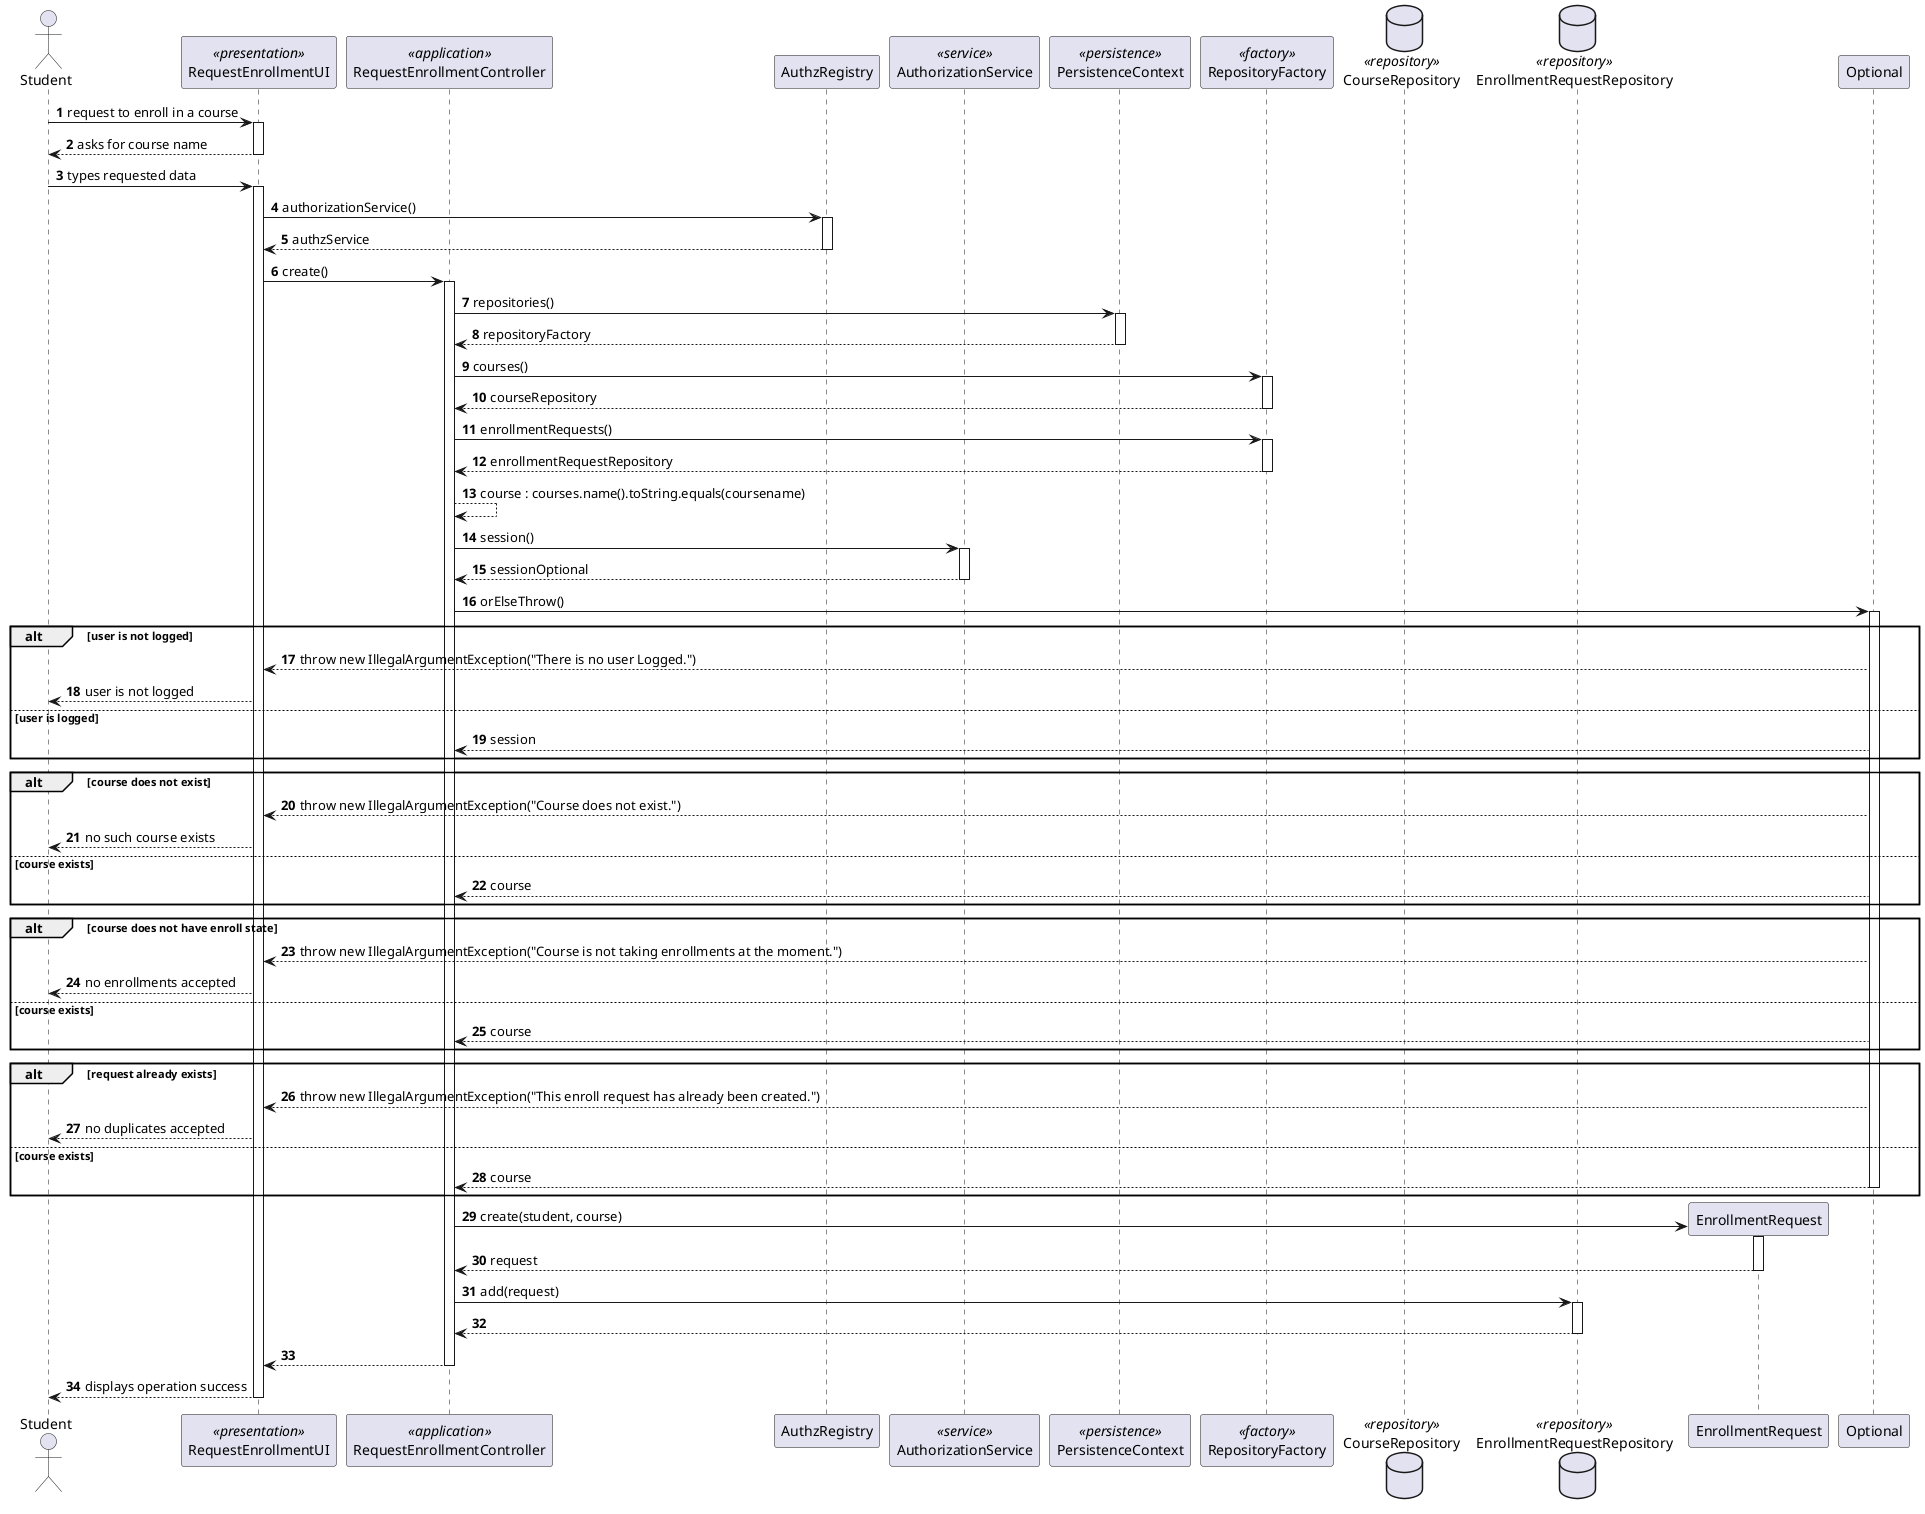 @startuml
autonumber

actor Student as student
participant RequestEnrollmentUI as ui <<presentation>>
participant RequestEnrollmentController as ctrl <<application>>
participant AuthzRegistry as registry
participant AuthorizationService as authz <<service>>
participant PersistenceContext as pers <<persistence>>
participant RepositoryFactory as repoFactory <<factory>>
database CourseRepository as courseRepo <<repository>>
database EnrollmentRequestRepository as requestRepo <<repository>>
participant EnrollmentRequest as enrollmentRequest
participant Optional as opt

student -> ui: request to enroll in a course
activate ui
ui --> student: asks for course name
deactivate ui

student -> ui: types requested data
activate ui

ui -> registry: authorizationService()
activate registry
registry --> ui: authzService
deactivate registry
ui -> ctrl: create()
activate ctrl
ctrl -> pers: repositories()
activate pers
pers --> ctrl: repositoryFactory
deactivate pers
ctrl -> repoFactory: courses()
activate repoFactory
repoFactory --> ctrl: courseRepository
deactivate repoFactory

ctrl -> repoFactory: enrollmentRequests()
activate repoFactory
repoFactory --> ctrl: enrollmentRequestRepository
deactivate repoFactory

ctrl --> ctrl : course : courses.name().toString.equals(coursename)

ctrl -> authz: session()
activate authz
authz --> ctrl: sessionOptional
deactivate authz
ctrl -> opt: orElseThrow()
activate opt

alt user is not logged
    opt --> ui: throw new IllegalArgumentException("There is no user Logged.")
    ui --> student: user is not logged
else user is logged
    opt --> ctrl: session
end alt
alt course does not exist
    opt --> ui: throw new IllegalArgumentException("Course does not exist.")
    ui --> student: no such course exists
else course exists
    opt --> ctrl: course
end alt
alt course does not have enroll state
    opt --> ui: throw new IllegalArgumentException("Course is not taking enrollments at the moment.")
    ui --> student: no enrollments accepted
else course exists
    opt --> ctrl: course
end alt
alt request already exists
    opt --> ui: throw new IllegalArgumentException("This enroll request has already been created.")
    ui --> student: no duplicates accepted
else course exists
    opt --> ctrl: course
    deactivate opt
end alt

ctrl -> enrollmentRequest**: create(student, course)
activate enrollmentRequest
enrollmentRequest --> ctrl: request
deactivate enrollmentRequest

ctrl -> requestRepo: add(request)
activate requestRepo
requestRepo --> ctrl
deactivate requestRepo

ctrl --> ui
deactivate ctrl

ui --> student: displays operation success
deactivate ui




@enduml